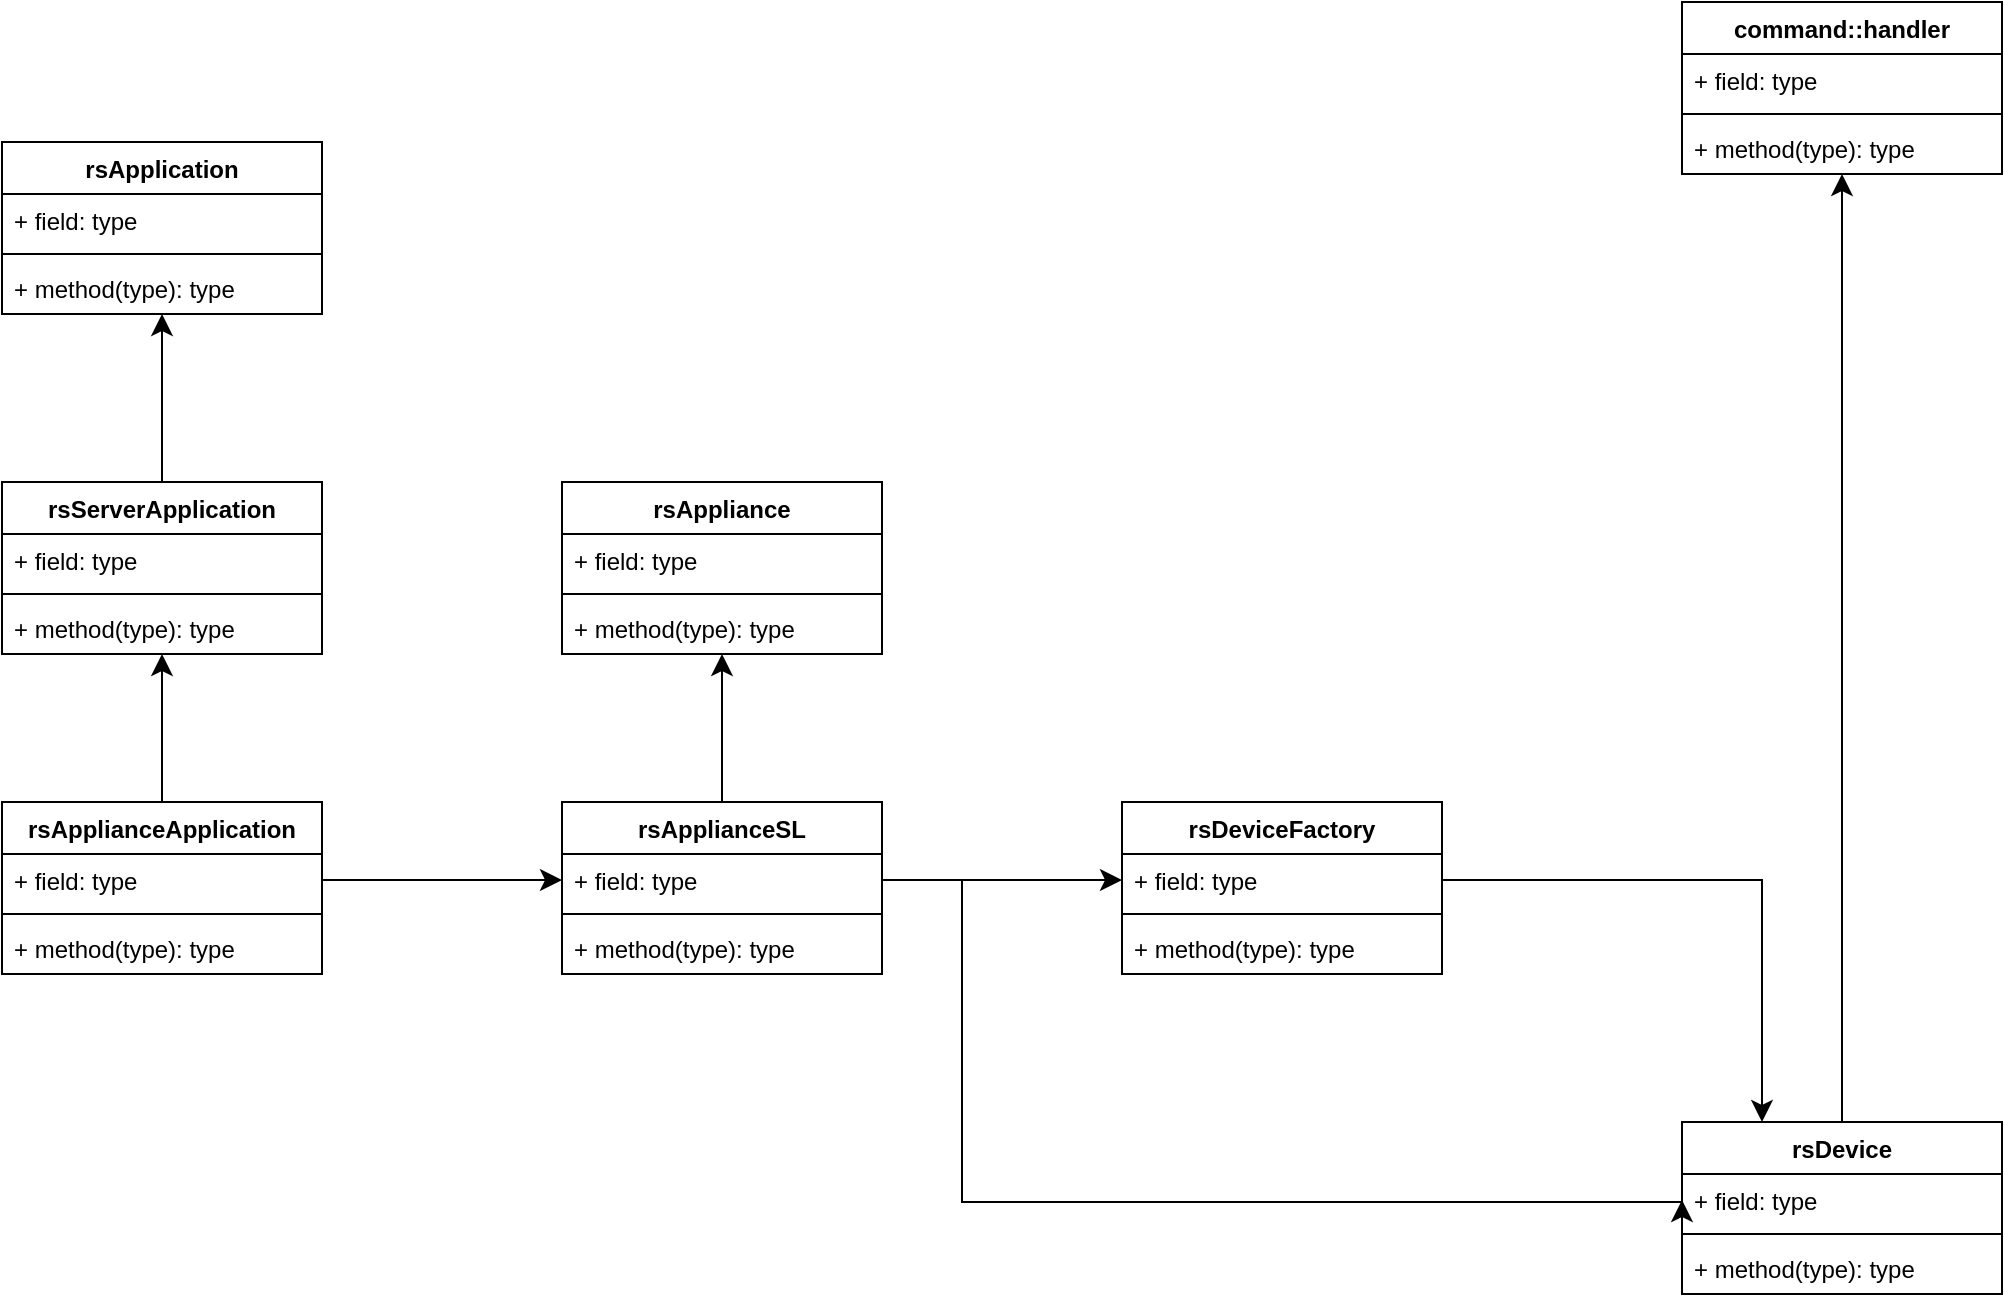 <mxfile version="24.8.6" pages="3">
  <diagram name="Smart数据设计" id="-1efHBeFu1DE2YetIO0x">
    <mxGraphModel dx="3274" dy="2517" grid="1" gridSize="10" guides="1" tooltips="1" connect="1" arrows="1" fold="1" page="0" pageScale="1" pageWidth="827" pageHeight="1169" math="0" shadow="0">
      <root>
        <mxCell id="0" />
        <mxCell id="1" parent="0" />
        <mxCell id="OwWIW-6XnBMz41E_ZM6V-22" value="" style="edgeStyle=none;curved=1;rounded=0;orthogonalLoop=1;jettySize=auto;html=1;fontSize=12;startSize=8;endSize=8;" edge="1" parent="1" source="OwWIW-6XnBMz41E_ZM6V-2" target="OwWIW-6XnBMz41E_ZM6V-9">
          <mxGeometry relative="1" as="geometry" />
        </mxCell>
        <mxCell id="OwWIW-6XnBMz41E_ZM6V-2" value="rsApplianceApplication" style="swimlane;fontStyle=1;align=center;verticalAlign=top;childLayout=stackLayout;horizontal=1;startSize=26;horizontalStack=0;resizeParent=1;resizeParentMax=0;resizeLast=0;collapsible=1;marginBottom=0;whiteSpace=wrap;html=1;" vertex="1" parent="1">
          <mxGeometry x="-920" y="-560" width="160" height="86" as="geometry" />
        </mxCell>
        <mxCell id="OwWIW-6XnBMz41E_ZM6V-3" value="+ field: type" style="text;strokeColor=none;fillColor=none;align=left;verticalAlign=top;spacingLeft=4;spacingRight=4;overflow=hidden;rotatable=0;points=[[0,0.5],[1,0.5]];portConstraint=eastwest;whiteSpace=wrap;html=1;" vertex="1" parent="OwWIW-6XnBMz41E_ZM6V-2">
          <mxGeometry y="26" width="160" height="26" as="geometry" />
        </mxCell>
        <mxCell id="OwWIW-6XnBMz41E_ZM6V-4" value="" style="line;strokeWidth=1;fillColor=none;align=left;verticalAlign=middle;spacingTop=-1;spacingLeft=3;spacingRight=3;rotatable=0;labelPosition=right;points=[];portConstraint=eastwest;strokeColor=inherit;" vertex="1" parent="OwWIW-6XnBMz41E_ZM6V-2">
          <mxGeometry y="52" width="160" height="8" as="geometry" />
        </mxCell>
        <mxCell id="OwWIW-6XnBMz41E_ZM6V-5" value="+ method(type): type" style="text;strokeColor=none;fillColor=none;align=left;verticalAlign=top;spacingLeft=4;spacingRight=4;overflow=hidden;rotatable=0;points=[[0,0.5],[1,0.5]];portConstraint=eastwest;whiteSpace=wrap;html=1;" vertex="1" parent="OwWIW-6XnBMz41E_ZM6V-2">
          <mxGeometry y="60" width="160" height="26" as="geometry" />
        </mxCell>
        <mxCell id="OwWIW-6XnBMz41E_ZM6V-23" value="" style="edgeStyle=none;curved=1;rounded=0;orthogonalLoop=1;jettySize=auto;html=1;fontSize=12;startSize=8;endSize=8;" edge="1" parent="1" source="OwWIW-6XnBMz41E_ZM6V-6" target="OwWIW-6XnBMz41E_ZM6V-13">
          <mxGeometry relative="1" as="geometry" />
        </mxCell>
        <mxCell id="OwWIW-6XnBMz41E_ZM6V-6" value="rsServerApplication" style="swimlane;fontStyle=1;align=center;verticalAlign=top;childLayout=stackLayout;horizontal=1;startSize=26;horizontalStack=0;resizeParent=1;resizeParentMax=0;resizeLast=0;collapsible=1;marginBottom=0;whiteSpace=wrap;html=1;" vertex="1" parent="1">
          <mxGeometry x="-920" y="-720" width="160" height="86" as="geometry" />
        </mxCell>
        <mxCell id="OwWIW-6XnBMz41E_ZM6V-7" value="+ field: type" style="text;strokeColor=none;fillColor=none;align=left;verticalAlign=top;spacingLeft=4;spacingRight=4;overflow=hidden;rotatable=0;points=[[0,0.5],[1,0.5]];portConstraint=eastwest;whiteSpace=wrap;html=1;" vertex="1" parent="OwWIW-6XnBMz41E_ZM6V-6">
          <mxGeometry y="26" width="160" height="26" as="geometry" />
        </mxCell>
        <mxCell id="OwWIW-6XnBMz41E_ZM6V-8" value="" style="line;strokeWidth=1;fillColor=none;align=left;verticalAlign=middle;spacingTop=-1;spacingLeft=3;spacingRight=3;rotatable=0;labelPosition=right;points=[];portConstraint=eastwest;strokeColor=inherit;" vertex="1" parent="OwWIW-6XnBMz41E_ZM6V-6">
          <mxGeometry y="52" width="160" height="8" as="geometry" />
        </mxCell>
        <mxCell id="OwWIW-6XnBMz41E_ZM6V-9" value="+ method(type): type" style="text;strokeColor=none;fillColor=none;align=left;verticalAlign=top;spacingLeft=4;spacingRight=4;overflow=hidden;rotatable=0;points=[[0,0.5],[1,0.5]];portConstraint=eastwest;whiteSpace=wrap;html=1;" vertex="1" parent="OwWIW-6XnBMz41E_ZM6V-6">
          <mxGeometry y="60" width="160" height="26" as="geometry" />
        </mxCell>
        <mxCell id="OwWIW-6XnBMz41E_ZM6V-10" value="rsApplication" style="swimlane;fontStyle=1;align=center;verticalAlign=top;childLayout=stackLayout;horizontal=1;startSize=26;horizontalStack=0;resizeParent=1;resizeParentMax=0;resizeLast=0;collapsible=1;marginBottom=0;whiteSpace=wrap;html=1;" vertex="1" parent="1">
          <mxGeometry x="-920" y="-890" width="160" height="86" as="geometry" />
        </mxCell>
        <mxCell id="OwWIW-6XnBMz41E_ZM6V-11" value="+ field: type" style="text;strokeColor=none;fillColor=none;align=left;verticalAlign=top;spacingLeft=4;spacingRight=4;overflow=hidden;rotatable=0;points=[[0,0.5],[1,0.5]];portConstraint=eastwest;whiteSpace=wrap;html=1;" vertex="1" parent="OwWIW-6XnBMz41E_ZM6V-10">
          <mxGeometry y="26" width="160" height="26" as="geometry" />
        </mxCell>
        <mxCell id="OwWIW-6XnBMz41E_ZM6V-12" value="" style="line;strokeWidth=1;fillColor=none;align=left;verticalAlign=middle;spacingTop=-1;spacingLeft=3;spacingRight=3;rotatable=0;labelPosition=right;points=[];portConstraint=eastwest;strokeColor=inherit;" vertex="1" parent="OwWIW-6XnBMz41E_ZM6V-10">
          <mxGeometry y="52" width="160" height="8" as="geometry" />
        </mxCell>
        <mxCell id="OwWIW-6XnBMz41E_ZM6V-13" value="+ method(type): type" style="text;strokeColor=none;fillColor=none;align=left;verticalAlign=top;spacingLeft=4;spacingRight=4;overflow=hidden;rotatable=0;points=[[0,0.5],[1,0.5]];portConstraint=eastwest;whiteSpace=wrap;html=1;" vertex="1" parent="OwWIW-6XnBMz41E_ZM6V-10">
          <mxGeometry y="60" width="160" height="26" as="geometry" />
        </mxCell>
        <mxCell id="OwWIW-6XnBMz41E_ZM6V-24" value="" style="edgeStyle=none;curved=1;rounded=0;orthogonalLoop=1;jettySize=auto;html=1;fontSize=12;startSize=8;endSize=8;" edge="1" parent="1" source="OwWIW-6XnBMz41E_ZM6V-14" target="OwWIW-6XnBMz41E_ZM6V-21">
          <mxGeometry relative="1" as="geometry" />
        </mxCell>
        <mxCell id="OwWIW-6XnBMz41E_ZM6V-14" value="rsApplianceSL" style="swimlane;fontStyle=1;align=center;verticalAlign=top;childLayout=stackLayout;horizontal=1;startSize=26;horizontalStack=0;resizeParent=1;resizeParentMax=0;resizeLast=0;collapsible=1;marginBottom=0;whiteSpace=wrap;html=1;" vertex="1" parent="1">
          <mxGeometry x="-640" y="-560" width="160" height="86" as="geometry" />
        </mxCell>
        <mxCell id="OwWIW-6XnBMz41E_ZM6V-15" value="+ field: type" style="text;strokeColor=none;fillColor=none;align=left;verticalAlign=top;spacingLeft=4;spacingRight=4;overflow=hidden;rotatable=0;points=[[0,0.5],[1,0.5]];portConstraint=eastwest;whiteSpace=wrap;html=1;" vertex="1" parent="OwWIW-6XnBMz41E_ZM6V-14">
          <mxGeometry y="26" width="160" height="26" as="geometry" />
        </mxCell>
        <mxCell id="OwWIW-6XnBMz41E_ZM6V-16" value="" style="line;strokeWidth=1;fillColor=none;align=left;verticalAlign=middle;spacingTop=-1;spacingLeft=3;spacingRight=3;rotatable=0;labelPosition=right;points=[];portConstraint=eastwest;strokeColor=inherit;" vertex="1" parent="OwWIW-6XnBMz41E_ZM6V-14">
          <mxGeometry y="52" width="160" height="8" as="geometry" />
        </mxCell>
        <mxCell id="OwWIW-6XnBMz41E_ZM6V-17" value="+ method(type): type" style="text;strokeColor=none;fillColor=none;align=left;verticalAlign=top;spacingLeft=4;spacingRight=4;overflow=hidden;rotatable=0;points=[[0,0.5],[1,0.5]];portConstraint=eastwest;whiteSpace=wrap;html=1;" vertex="1" parent="OwWIW-6XnBMz41E_ZM6V-14">
          <mxGeometry y="60" width="160" height="26" as="geometry" />
        </mxCell>
        <mxCell id="OwWIW-6XnBMz41E_ZM6V-18" value="rsAppliance" style="swimlane;fontStyle=1;align=center;verticalAlign=top;childLayout=stackLayout;horizontal=1;startSize=26;horizontalStack=0;resizeParent=1;resizeParentMax=0;resizeLast=0;collapsible=1;marginBottom=0;whiteSpace=wrap;html=1;" vertex="1" parent="1">
          <mxGeometry x="-640" y="-720" width="160" height="86" as="geometry" />
        </mxCell>
        <mxCell id="OwWIW-6XnBMz41E_ZM6V-19" value="+ field: type" style="text;strokeColor=none;fillColor=none;align=left;verticalAlign=top;spacingLeft=4;spacingRight=4;overflow=hidden;rotatable=0;points=[[0,0.5],[1,0.5]];portConstraint=eastwest;whiteSpace=wrap;html=1;" vertex="1" parent="OwWIW-6XnBMz41E_ZM6V-18">
          <mxGeometry y="26" width="160" height="26" as="geometry" />
        </mxCell>
        <mxCell id="OwWIW-6XnBMz41E_ZM6V-20" value="" style="line;strokeWidth=1;fillColor=none;align=left;verticalAlign=middle;spacingTop=-1;spacingLeft=3;spacingRight=3;rotatable=0;labelPosition=right;points=[];portConstraint=eastwest;strokeColor=inherit;" vertex="1" parent="OwWIW-6XnBMz41E_ZM6V-18">
          <mxGeometry y="52" width="160" height="8" as="geometry" />
        </mxCell>
        <mxCell id="OwWIW-6XnBMz41E_ZM6V-21" value="+ method(type): type" style="text;strokeColor=none;fillColor=none;align=left;verticalAlign=top;spacingLeft=4;spacingRight=4;overflow=hidden;rotatable=0;points=[[0,0.5],[1,0.5]];portConstraint=eastwest;whiteSpace=wrap;html=1;" vertex="1" parent="OwWIW-6XnBMz41E_ZM6V-18">
          <mxGeometry y="60" width="160" height="26" as="geometry" />
        </mxCell>
        <mxCell id="OwWIW-6XnBMz41E_ZM6V-26" style="edgeStyle=none;curved=1;rounded=0;orthogonalLoop=1;jettySize=auto;html=1;exitX=1;exitY=0.5;exitDx=0;exitDy=0;fontSize=12;startSize=8;endSize=8;" edge="1" parent="1" source="OwWIW-6XnBMz41E_ZM6V-3" target="OwWIW-6XnBMz41E_ZM6V-15">
          <mxGeometry relative="1" as="geometry" />
        </mxCell>
        <mxCell id="OwWIW-6XnBMz41E_ZM6V-35" value="" style="edgeStyle=none;curved=1;rounded=0;orthogonalLoop=1;jettySize=auto;html=1;fontSize=12;startSize=8;endSize=8;" edge="1" parent="1" source="OwWIW-6XnBMz41E_ZM6V-27" target="OwWIW-6XnBMz41E_ZM6V-34">
          <mxGeometry relative="1" as="geometry" />
        </mxCell>
        <mxCell id="OwWIW-6XnBMz41E_ZM6V-27" value="rsDevice" style="swimlane;fontStyle=1;align=center;verticalAlign=top;childLayout=stackLayout;horizontal=1;startSize=26;horizontalStack=0;resizeParent=1;resizeParentMax=0;resizeLast=0;collapsible=1;marginBottom=0;whiteSpace=wrap;html=1;" vertex="1" parent="1">
          <mxGeometry x="-80" y="-400" width="160" height="86" as="geometry" />
        </mxCell>
        <mxCell id="OwWIW-6XnBMz41E_ZM6V-28" value="+ field: type" style="text;strokeColor=none;fillColor=none;align=left;verticalAlign=top;spacingLeft=4;spacingRight=4;overflow=hidden;rotatable=0;points=[[0,0.5],[1,0.5]];portConstraint=eastwest;whiteSpace=wrap;html=1;" vertex="1" parent="OwWIW-6XnBMz41E_ZM6V-27">
          <mxGeometry y="26" width="160" height="26" as="geometry" />
        </mxCell>
        <mxCell id="OwWIW-6XnBMz41E_ZM6V-29" value="" style="line;strokeWidth=1;fillColor=none;align=left;verticalAlign=middle;spacingTop=-1;spacingLeft=3;spacingRight=3;rotatable=0;labelPosition=right;points=[];portConstraint=eastwest;strokeColor=inherit;" vertex="1" parent="OwWIW-6XnBMz41E_ZM6V-27">
          <mxGeometry y="52" width="160" height="8" as="geometry" />
        </mxCell>
        <mxCell id="OwWIW-6XnBMz41E_ZM6V-30" value="+ method(type): type" style="text;strokeColor=none;fillColor=none;align=left;verticalAlign=top;spacingLeft=4;spacingRight=4;overflow=hidden;rotatable=0;points=[[0,0.5],[1,0.5]];portConstraint=eastwest;whiteSpace=wrap;html=1;" vertex="1" parent="OwWIW-6XnBMz41E_ZM6V-27">
          <mxGeometry y="60" width="160" height="26" as="geometry" />
        </mxCell>
        <mxCell id="OwWIW-6XnBMz41E_ZM6V-31" value="command::handler" style="swimlane;fontStyle=1;align=center;verticalAlign=top;childLayout=stackLayout;horizontal=1;startSize=26;horizontalStack=0;resizeParent=1;resizeParentMax=0;resizeLast=0;collapsible=1;marginBottom=0;whiteSpace=wrap;html=1;" vertex="1" parent="1">
          <mxGeometry x="-80" y="-960" width="160" height="86" as="geometry" />
        </mxCell>
        <mxCell id="OwWIW-6XnBMz41E_ZM6V-32" value="+ field: type" style="text;strokeColor=none;fillColor=none;align=left;verticalAlign=top;spacingLeft=4;spacingRight=4;overflow=hidden;rotatable=0;points=[[0,0.5],[1,0.5]];portConstraint=eastwest;whiteSpace=wrap;html=1;" vertex="1" parent="OwWIW-6XnBMz41E_ZM6V-31">
          <mxGeometry y="26" width="160" height="26" as="geometry" />
        </mxCell>
        <mxCell id="OwWIW-6XnBMz41E_ZM6V-33" value="" style="line;strokeWidth=1;fillColor=none;align=left;verticalAlign=middle;spacingTop=-1;spacingLeft=3;spacingRight=3;rotatable=0;labelPosition=right;points=[];portConstraint=eastwest;strokeColor=inherit;" vertex="1" parent="OwWIW-6XnBMz41E_ZM6V-31">
          <mxGeometry y="52" width="160" height="8" as="geometry" />
        </mxCell>
        <mxCell id="OwWIW-6XnBMz41E_ZM6V-34" value="+ method(type): type" style="text;strokeColor=none;fillColor=none;align=left;verticalAlign=top;spacingLeft=4;spacingRight=4;overflow=hidden;rotatable=0;points=[[0,0.5],[1,0.5]];portConstraint=eastwest;whiteSpace=wrap;html=1;" vertex="1" parent="OwWIW-6XnBMz41E_ZM6V-31">
          <mxGeometry y="60" width="160" height="26" as="geometry" />
        </mxCell>
        <mxCell id="OwWIW-6XnBMz41E_ZM6V-40" value="rsDeviceFactory" style="swimlane;fontStyle=1;align=center;verticalAlign=top;childLayout=stackLayout;horizontal=1;startSize=26;horizontalStack=0;resizeParent=1;resizeParentMax=0;resizeLast=0;collapsible=1;marginBottom=0;whiteSpace=wrap;html=1;" vertex="1" parent="1">
          <mxGeometry x="-360" y="-560" width="160" height="86" as="geometry" />
        </mxCell>
        <mxCell id="OwWIW-6XnBMz41E_ZM6V-41" value="+ field: type" style="text;strokeColor=none;fillColor=none;align=left;verticalAlign=top;spacingLeft=4;spacingRight=4;overflow=hidden;rotatable=0;points=[[0,0.5],[1,0.5]];portConstraint=eastwest;whiteSpace=wrap;html=1;" vertex="1" parent="OwWIW-6XnBMz41E_ZM6V-40">
          <mxGeometry y="26" width="160" height="26" as="geometry" />
        </mxCell>
        <mxCell id="OwWIW-6XnBMz41E_ZM6V-42" value="" style="line;strokeWidth=1;fillColor=none;align=left;verticalAlign=middle;spacingTop=-1;spacingLeft=3;spacingRight=3;rotatable=0;labelPosition=right;points=[];portConstraint=eastwest;strokeColor=inherit;" vertex="1" parent="OwWIW-6XnBMz41E_ZM6V-40">
          <mxGeometry y="52" width="160" height="8" as="geometry" />
        </mxCell>
        <mxCell id="OwWIW-6XnBMz41E_ZM6V-43" value="+ method(type): type" style="text;strokeColor=none;fillColor=none;align=left;verticalAlign=top;spacingLeft=4;spacingRight=4;overflow=hidden;rotatable=0;points=[[0,0.5],[1,0.5]];portConstraint=eastwest;whiteSpace=wrap;html=1;" vertex="1" parent="OwWIW-6XnBMz41E_ZM6V-40">
          <mxGeometry y="60" width="160" height="26" as="geometry" />
        </mxCell>
        <mxCell id="OwWIW-6XnBMz41E_ZM6V-44" style="edgeStyle=none;curved=1;rounded=0;orthogonalLoop=1;jettySize=auto;html=1;exitX=1;exitY=0.5;exitDx=0;exitDy=0;fontSize=12;startSize=8;endSize=8;" edge="1" parent="1" source="OwWIW-6XnBMz41E_ZM6V-15" target="OwWIW-6XnBMz41E_ZM6V-41">
          <mxGeometry relative="1" as="geometry" />
        </mxCell>
        <mxCell id="OwWIW-6XnBMz41E_ZM6V-45" style="edgeStyle=orthogonalEdgeStyle;rounded=0;orthogonalLoop=1;jettySize=auto;html=1;exitX=1;exitY=0.5;exitDx=0;exitDy=0;entryX=0;entryY=0.5;entryDx=0;entryDy=0;fontSize=12;startSize=8;endSize=8;" edge="1" parent="1" source="OwWIW-6XnBMz41E_ZM6V-15" target="OwWIW-6XnBMz41E_ZM6V-28">
          <mxGeometry relative="1" as="geometry">
            <Array as="points">
              <mxPoint x="-440" y="-521" />
              <mxPoint x="-440" y="-360" />
            </Array>
          </mxGeometry>
        </mxCell>
        <mxCell id="OwWIW-6XnBMz41E_ZM6V-47" style="edgeStyle=orthogonalEdgeStyle;rounded=0;orthogonalLoop=1;jettySize=auto;html=1;exitX=1;exitY=0.5;exitDx=0;exitDy=0;entryX=0.25;entryY=0;entryDx=0;entryDy=0;fontSize=12;startSize=8;endSize=8;" edge="1" parent="1" source="OwWIW-6XnBMz41E_ZM6V-41" target="OwWIW-6XnBMz41E_ZM6V-27">
          <mxGeometry relative="1" as="geometry" />
        </mxCell>
      </root>
    </mxGraphModel>
  </diagram>
  <diagram id="zP9MXp8b5DFFTHJrinF6" name="Smart主框架启动流程">
    <mxGraphModel dx="3175" dy="2854" grid="1" gridSize="10" guides="1" tooltips="1" connect="1" arrows="1" fold="1" page="0" pageScale="1" pageWidth="827" pageHeight="1169" math="0" shadow="0">
      <root>
        <mxCell id="0" />
        <mxCell id="1" parent="0" />
        <mxCell id="Ss_OQlWvzU8tKHAKHF96-2" value="rsApplianceApplication" style="shape=umlLifeline;perimeter=lifelinePerimeter;whiteSpace=wrap;html=1;container=1;dropTarget=0;collapsible=0;recursiveResize=0;outlineConnect=0;portConstraint=eastwest;newEdgeStyle={&quot;curved&quot;:0,&quot;rounded&quot;:0};" vertex="1" parent="1">
          <mxGeometry x="-680" y="-1280" width="240" height="2520" as="geometry" />
        </mxCell>
        <mxCell id="Ss_OQlWvzU8tKHAKHF96-3" value="&amp;nbsp;main( )&amp;nbsp;" style="endArrow=block;endSize=16;endFill=0;html=1;rounded=0;fontSize=12;curved=1;" edge="1" parent="1">
          <mxGeometry width="160" relative="1" as="geometry">
            <mxPoint x="-840" y="-1200" as="sourcePoint" />
            <mxPoint x="-560" y="-1200" as="targetPoint" />
          </mxGeometry>
        </mxCell>
        <mxCell id="Ss_OQlWvzU8tKHAKHF96-5" value="&lt;div&gt;&lt;span style=&quot;background-color: initial;&quot;&gt;rsApplication 构造函数:&lt;/span&gt;&lt;/div&gt;&lt;div&gt;1. 初始化当前 hostname&lt;/div&gt;&lt;div&gt;2. 屏蔽 SIGINT/SIGQUIT/SIGTERM 三个信号&lt;br&gt;&lt;div&gt;3. 设置当前状态为 UNINITIALIZED&lt;/div&gt;&lt;/div&gt;" style="rounded=0;whiteSpace=wrap;html=1;align=left;verticalAlign=middle;" vertex="1" parent="1">
          <mxGeometry x="-720" y="-1160" width="320" height="80" as="geometry" />
        </mxCell>
        <mxCell id="Ss_OQlWvzU8tKHAKHF96-7" value="&lt;div style=&quot;&quot;&gt;rsServerApplication 构造函数:&lt;/div&gt;&lt;div style=&quot;&quot;&gt;1. 捕获 SIGINT/ SIGTERM，无视系统默认处理&lt;/div&gt;&lt;div style=&quot;&quot;&gt;2. 将程序状态设置为 STOPPING&lt;/div&gt;" style="rounded=0;whiteSpace=wrap;html=1;verticalAlign=middle;align=left;" vertex="1" parent="1">
          <mxGeometry x="-720" y="-1040" width="320" height="80" as="geometry" />
        </mxCell>
        <mxCell id="Ss_OQlWvzU8tKHAKHF96-13" style="edgeStyle=none;curved=1;rounded=0;orthogonalLoop=1;jettySize=auto;html=1;exitX=1;exitY=0.5;exitDx=0;exitDy=0;fontSize=12;startSize=8;endSize=8;" edge="1" parent="1" source="Ss_OQlWvzU8tKHAKHF96-8" target="Ss_OQlWvzU8tKHAKHF96-10">
          <mxGeometry relative="1" as="geometry" />
        </mxCell>
        <mxCell id="Ss_OQlWvzU8tKHAKHF96-8" value="&lt;span style=&quot;&quot;&gt;rsApplianceApplication 构造函数：&lt;/span&gt;&lt;div&gt;&lt;span style=&quot;&quot;&gt;1. 初始化 rsCoreManager&lt;/span&gt;&lt;/div&gt;&lt;div&gt;&lt;span style=&quot;&quot;&gt;2. 输出二进制文件报告（GXX ABI 属性）&lt;/span&gt;&lt;/div&gt;" style="rounded=0;whiteSpace=wrap;html=1;verticalAlign=middle;align=left;" vertex="1" parent="1">
          <mxGeometry x="-720" y="-920" width="320" height="80" as="geometry" />
        </mxCell>
        <mxCell id="Ss_OQlWvzU8tKHAKHF96-9" value="&lt;span style=&quot;text-align: left;&quot;&gt;rsCoreManager&lt;/span&gt;" style="shape=umlLifeline;perimeter=lifelinePerimeter;whiteSpace=wrap;html=1;container=1;dropTarget=0;collapsible=0;recursiveResize=0;outlineConnect=0;portConstraint=eastwest;newEdgeStyle={&quot;curved&quot;:0,&quot;rounded&quot;:0};" vertex="1" parent="1">
          <mxGeometry x="-240" y="-1280" width="240" height="2520" as="geometry" />
        </mxCell>
        <mxCell id="Ss_OQlWvzU8tKHAKHF96-10" value="Init( )" style="rounded=0;whiteSpace=wrap;html=1;" vertex="1" parent="1">
          <mxGeometry x="-280" y="-920" width="320" height="80" as="geometry" />
        </mxCell>
        <mxCell id="Ss_OQlWvzU8tKHAKHF96-17" style="edgeStyle=orthogonalEdgeStyle;rounded=0;orthogonalLoop=1;jettySize=auto;html=1;exitX=1;exitY=0.25;exitDx=0;exitDy=0;entryX=1;entryY=0.5;entryDx=0;entryDy=0;fontSize=12;startSize=8;endSize=8;" edge="1" parent="1" source="Ss_OQlWvzU8tKHAKHF96-14" target="Ss_OQlWvzU8tKHAKHF96-15">
          <mxGeometry relative="1" as="geometry" />
        </mxCell>
        <mxCell id="Ss_OQlWvzU8tKHAKHF96-18" style="edgeStyle=orthogonalEdgeStyle;rounded=0;orthogonalLoop=1;jettySize=auto;html=1;exitX=1;exitY=0.25;exitDx=0;exitDy=0;entryX=1;entryY=0.25;entryDx=0;entryDy=0;fontSize=12;startSize=8;endSize=8;" edge="1" parent="1" source="Ss_OQlWvzU8tKHAKHF96-14" target="Ss_OQlWvzU8tKHAKHF96-16">
          <mxGeometry relative="1" as="geometry" />
        </mxCell>
        <mxCell id="Ss_OQlWvzU8tKHAKHF96-14" value="rsServerApplication::Go( )&lt;br&gt;&lt;div&gt;&lt;span style=&quot;&quot;&gt;1. 打印当前的环境信息&lt;br&gt;&lt;/span&gt;&lt;/div&gt;&lt;div&gt;&lt;span style=&quot;&quot;&gt;2. 初始化&lt;/span&gt;&lt;/div&gt;" style="rounded=0;whiteSpace=wrap;html=1;verticalAlign=middle;align=left;" vertex="1" parent="1">
          <mxGeometry x="-720" y="-800" width="320" height="80" as="geometry" />
        </mxCell>
        <mxCell id="Ss_OQlWvzU8tKHAKHF96-15" value="&lt;div&gt;&lt;span style=&quot;&quot;&gt;DumpEnvironment( )&lt;/span&gt;&lt;/div&gt;" style="rounded=0;whiteSpace=wrap;html=1;verticalAlign=middle;align=center;" vertex="1" parent="1">
          <mxGeometry x="-720" y="-680" width="320" height="80" as="geometry" />
        </mxCell>
        <mxCell id="Ss_OQlWvzU8tKHAKHF96-21" style="edgeStyle=orthogonalEdgeStyle;rounded=0;orthogonalLoop=1;jettySize=auto;html=1;exitX=1;exitY=0.5;exitDx=0;exitDy=0;entryX=1;entryY=0.25;entryDx=0;entryDy=0;fontSize=12;startSize=8;endSize=8;" edge="1" parent="1" source="Ss_OQlWvzU8tKHAKHF96-16" target="Ss_OQlWvzU8tKHAKHF96-19">
          <mxGeometry relative="1" as="geometry" />
        </mxCell>
        <mxCell id="Ss_OQlWvzU8tKHAKHF96-16" value="&lt;div&gt;&lt;span style=&quot;background-color: initial;&quot;&gt;rsServerApplication::&lt;/span&gt;&lt;span style=&quot;&quot;&gt;Initialize( )：&lt;/span&gt;&lt;/div&gt;&lt;div&gt;&lt;span style=&quot;&quot;&gt;1. 调用基类&amp;nbsp;&lt;/span&gt;&lt;span style=&quot;background-color: initial;&quot;&gt;rsApplication&lt;/span&gt;&lt;span style=&quot;background-color: initial;&quot;&gt;&amp;nbsp;&lt;/span&gt;&lt;span style=&quot;background-color: initial;&quot;&gt;的&amp;nbsp;&lt;/span&gt;&lt;span style=&quot;background-color: initial;&quot;&gt;Initialize( )&lt;/span&gt;&lt;/div&gt;&lt;div&gt;&lt;span style=&quot;background-color: initial;&quot;&gt;2. 将程序状态设置为 INITIALIZED&lt;/span&gt;&lt;/div&gt;" style="rounded=0;whiteSpace=wrap;html=1;verticalAlign=middle;align=left;" vertex="1" parent="1">
          <mxGeometry x="-720" y="-560" width="320" height="80" as="geometry" />
        </mxCell>
        <mxCell id="Ss_OQlWvzU8tKHAKHF96-22" style="edgeStyle=orthogonalEdgeStyle;rounded=0;orthogonalLoop=1;jettySize=auto;html=1;exitX=1;exitY=0.75;exitDx=0;exitDy=0;entryX=0.997;entryY=0.15;entryDx=0;entryDy=0;fontSize=12;startSize=8;endSize=8;entryPerimeter=0;" edge="1" parent="1" source="Ss_OQlWvzU8tKHAKHF96-19" target="Ss_OQlWvzU8tKHAKHF96-20">
          <mxGeometry relative="1" as="geometry" />
        </mxCell>
        <mxCell id="Ss_OQlWvzU8tKHAKHF96-19" value="&lt;div&gt;&lt;span style=&quot;background-color: initial;&quot;&gt;rsApplication&lt;/span&gt;&lt;span style=&quot;background-color: initial;&quot;&gt;&amp;nbsp;&lt;/span&gt;&lt;span style=&quot;background-color: initial;&quot;&gt;::&lt;/span&gt;&lt;span style=&quot;&quot;&gt;Initialize( )：&lt;/span&gt;&lt;/div&gt;&lt;div&gt;&lt;span style=&quot;&quot;&gt;1. 将程序状态设置为 INITIALIZING&lt;/span&gt;&lt;/div&gt;&lt;div&gt;&lt;span style=&quot;&quot;&gt;2.&amp;nbsp;&lt;/span&gt;&lt;span style=&quot;background-color: initial;&quot;&gt;调用 _&lt;/span&gt;&lt;span style=&quot;background-color: initial;&quot;&gt;Initialize( ) 虚函数执行具体的初始化操作&lt;/span&gt;&lt;/div&gt;" style="rounded=0;whiteSpace=wrap;html=1;verticalAlign=middle;align=left;" vertex="1" parent="1">
          <mxGeometry x="-720" y="-440" width="320" height="80" as="geometry" />
        </mxCell>
        <mxCell id="Ss_OQlWvzU8tKHAKHF96-27" style="edgeStyle=orthogonalEdgeStyle;rounded=0;orthogonalLoop=1;jettySize=auto;html=1;exitX=1;exitY=0.5;exitDx=0;exitDy=0;entryX=0;entryY=0.75;entryDx=0;entryDy=0;fontSize=12;startSize=8;endSize=8;" edge="1" parent="1" source="Ss_OQlWvzU8tKHAKHF96-20">
          <mxGeometry relative="1" as="geometry">
            <mxPoint x="-400" y="-280.5" as="sourcePoint" />
            <mxPoint x="160" y="-280.5" as="targetPoint" />
            <Array as="points">
              <mxPoint x="-380" y="-260" />
              <mxPoint x="-380" y="-280" />
            </Array>
          </mxGeometry>
        </mxCell>
        <mxCell id="Ss_OQlWvzU8tKHAKHF96-29" style="edgeStyle=orthogonalEdgeStyle;rounded=0;orthogonalLoop=1;jettySize=auto;html=1;exitX=1;exitY=0.75;exitDx=0;exitDy=0;entryX=0;entryY=0.5;entryDx=0;entryDy=0;fontSize=12;startSize=8;endSize=8;" edge="1" parent="1" source="Ss_OQlWvzU8tKHAKHF96-20" target="Ss_OQlWvzU8tKHAKHF96-28">
          <mxGeometry relative="1" as="geometry">
            <Array as="points">
              <mxPoint x="-380" y="-260" />
              <mxPoint x="-380" y="-160" />
            </Array>
          </mxGeometry>
        </mxCell>
        <mxCell id="Ss_OQlWvzU8tKHAKHF96-45" style="edgeStyle=orthogonalEdgeStyle;rounded=0;orthogonalLoop=1;jettySize=auto;html=1;exitX=1;exitY=0.5;exitDx=0;exitDy=0;entryX=0;entryY=0.25;entryDx=0;entryDy=0;fontSize=12;startSize=8;endSize=8;" edge="1" parent="1" source="Ss_OQlWvzU8tKHAKHF96-20" target="Ss_OQlWvzU8tKHAKHF96-30">
          <mxGeometry relative="1" as="geometry">
            <Array as="points">
              <mxPoint x="-380" y="-260" />
              <mxPoint x="-380" y="-30" />
            </Array>
          </mxGeometry>
        </mxCell>
        <mxCell id="Ss_OQlWvzU8tKHAKHF96-46" style="edgeStyle=orthogonalEdgeStyle;rounded=0;orthogonalLoop=1;jettySize=auto;html=1;exitX=1;exitY=0.5;exitDx=0;exitDy=0;entryX=0;entryY=0.5;entryDx=0;entryDy=0;fontSize=12;startSize=8;endSize=8;" edge="1" parent="1" source="Ss_OQlWvzU8tKHAKHF96-20" target="Ss_OQlWvzU8tKHAKHF96-31">
          <mxGeometry relative="1" as="geometry">
            <Array as="points">
              <mxPoint x="-380" y="-260" />
              <mxPoint x="-380" y="240" />
            </Array>
          </mxGeometry>
        </mxCell>
        <mxCell id="Ss_OQlWvzU8tKHAKHF96-20" value="&lt;div&gt;&lt;span style=&quot;background-color: initial;&quot;&gt;_&lt;/span&gt;&lt;span style=&quot;background-color: initial;&quot;&gt;Initialize&lt;/span&gt;&lt;span style=&quot;&quot;&gt;( )：&lt;/span&gt;&lt;/div&gt;&lt;div&gt;&lt;span style=&quot;&quot;&gt;1. 解析 xml 配置文件&lt;br&gt;&lt;/span&gt;&lt;/div&gt;&lt;div&gt;&lt;span style=&quot;&quot;&gt;2. 将自身，xml对象和xml路径设置到内持的 rsApplicance 对象 _applicance 中。&lt;/span&gt;&lt;/div&gt;&lt;div&gt;&lt;span style=&quot;&quot;&gt;3. 初始化&amp;nbsp;&lt;/span&gt;&lt;span style=&quot;background-color: initial;&quot;&gt;_applicance&lt;/span&gt;&lt;span style=&quot;background-color: initial;&quot;&gt;&amp;nbsp;&lt;/span&gt;&lt;/div&gt;&lt;div&gt;&lt;span style=&quot;background-color: initial;&quot;&gt;4. 启动&amp;nbsp;&lt;/span&gt;&lt;span style=&quot;background-color: initial;&quot;&gt;_applicance&lt;/span&gt;&lt;/div&gt;" style="rounded=0;whiteSpace=wrap;html=1;verticalAlign=middle;align=left;" vertex="1" parent="1">
          <mxGeometry x="-720" y="-320" width="320" height="120" as="geometry" />
        </mxCell>
        <mxCell id="Ss_OQlWvzU8tKHAKHF96-23" value="XmlElement" style="whiteSpace=wrap;html=1;" vertex="1" parent="1">
          <mxGeometry x="-1040" y="-320" width="120" height="60" as="geometry" />
        </mxCell>
        <mxCell id="Ss_OQlWvzU8tKHAKHF96-24" value="&lt;span style=&quot;text-align: left;&quot;&gt;rsAppliance&lt;/span&gt;" style="shape=umlLifeline;perimeter=lifelinePerimeter;whiteSpace=wrap;html=1;container=1;dropTarget=0;collapsible=0;recursiveResize=0;outlineConnect=0;portConstraint=eastwest;newEdgeStyle={&quot;curved&quot;:0,&quot;rounded&quot;:0};" vertex="1" parent="1">
          <mxGeometry x="200" y="-1280" width="240" height="2520" as="geometry" />
        </mxCell>
        <mxCell id="Ss_OQlWvzU8tKHAKHF96-26" value="set_application( )" style="rounded=0;whiteSpace=wrap;html=1;" vertex="1" parent="1">
          <mxGeometry x="160" y="-320" width="320" height="80" as="geometry" />
        </mxCell>
        <mxCell id="Ss_OQlWvzU8tKHAKHF96-28" value="set_config&lt;span style=&quot;background-color: initial;&quot;&gt;( )&lt;/span&gt;" style="rounded=0;whiteSpace=wrap;html=1;" vertex="1" parent="1">
          <mxGeometry x="160" y="-200" width="320" height="80" as="geometry" />
        </mxCell>
        <mxCell id="Ss_OQlWvzU8tKHAKHF96-36" style="edgeStyle=orthogonalEdgeStyle;rounded=0;orthogonalLoop=1;jettySize=auto;html=1;exitX=1;exitY=0.5;exitDx=0;exitDy=0;entryX=0;entryY=0.5;entryDx=0;entryDy=0;fontSize=12;startSize=8;endSize=8;" edge="1" parent="1" source="Ss_OQlWvzU8tKHAKHF96-30" target="Ss_OQlWvzU8tKHAKHF96-34">
          <mxGeometry relative="1" as="geometry">
            <Array as="points">
              <mxPoint x="520" y="60" />
              <mxPoint x="520" y="-40" />
            </Array>
          </mxGeometry>
        </mxCell>
        <mxCell id="Ss_OQlWvzU8tKHAKHF96-37" style="edgeStyle=orthogonalEdgeStyle;rounded=0;orthogonalLoop=1;jettySize=auto;html=1;exitX=1;exitY=0.5;exitDx=0;exitDy=0;entryX=0;entryY=0.5;entryDx=0;entryDy=0;fontSize=12;startSize=8;endSize=8;" edge="1" parent="1" source="Ss_OQlWvzU8tKHAKHF96-30" target="Ss_OQlWvzU8tKHAKHF96-35">
          <mxGeometry relative="1" as="geometry">
            <Array as="points">
              <mxPoint x="520" y="60" />
              <mxPoint x="520" y="80" />
            </Array>
          </mxGeometry>
        </mxCell>
        <mxCell id="Ss_OQlWvzU8tKHAKHF96-30" value="init&lt;span style=&quot;background-color: initial;&quot;&gt;( ):&lt;/span&gt;&lt;div&gt;&lt;span style=&quot;background-color: initial;&quot;&gt;1. dump xml 内容&lt;/span&gt;&lt;/div&gt;&lt;div&gt;&lt;span style=&quot;background-color: initial;&quot;&gt;2. dump xml DOM 的对象内容&lt;/span&gt;&lt;/div&gt;&lt;div&gt;&lt;span style=&quot;background-color: initial;&quot;&gt;3. 设置 device lib 目录到 _device_directory&lt;/span&gt;&lt;/div&gt;&lt;div&gt;&lt;span style=&quot;background-color: initial;&quot;&gt;4. 解析 xml 设置内持 rsScheduler 对象 _scheduler 参数&lt;/span&gt;&lt;/div&gt;&lt;div&gt;&lt;span style=&quot;background-color: initial;&quot;&gt;5. 启动 _scheduler&lt;/span&gt;&lt;/div&gt;&lt;div&gt;&lt;span style=&quot;background-color: initial;&quot;&gt;6. 解析 xml 的 device 部分，生成 rsDevice 对象，并保存到内持列表&amp;nbsp;_devices 中&lt;/span&gt;&lt;/div&gt;&lt;div&gt;&lt;span style=&quot;background-color: initial;&quot;&gt;7.&amp;nbsp; 遍历&amp;nbsp;&lt;/span&gt;&lt;span style=&quot;background-color: initial;&quot;&gt;_devices&lt;/span&gt;&lt;span style=&quot;background-color: initial;&quot;&gt;&amp;nbsp;列表，对 device 进行逐一初始化&lt;/span&gt;&lt;/div&gt;" style="rounded=0;whiteSpace=wrap;html=1;verticalAlign=middle;align=left;" vertex="1" parent="1">
          <mxGeometry x="160" y="-80" width="320" height="200" as="geometry" />
        </mxCell>
        <mxCell id="Ss_OQlWvzU8tKHAKHF96-50" style="edgeStyle=orthogonalEdgeStyle;rounded=0;orthogonalLoop=1;jettySize=auto;html=1;exitX=1;exitY=0.5;exitDx=0;exitDy=0;entryX=0.009;entryY=0.333;entryDx=0;entryDy=0;fontSize=12;startSize=8;endSize=8;entryPerimeter=0;" edge="1" parent="1" source="Ss_OQlWvzU8tKHAKHF96-31" target="Ss_OQlWvzU8tKHAKHF96-47">
          <mxGeometry relative="1" as="geometry">
            <Array as="points">
              <mxPoint x="520" y="240" />
              <mxPoint x="520" y="680" />
            </Array>
          </mxGeometry>
        </mxCell>
        <mxCell id="Ss_OQlWvzU8tKHAKHF96-54" style="edgeStyle=orthogonalEdgeStyle;rounded=0;orthogonalLoop=1;jettySize=auto;html=1;exitX=1;exitY=0.5;exitDx=0;exitDy=0;entryX=0;entryY=0.5;entryDx=0;entryDy=0;fontSize=12;startSize=8;endSize=8;" edge="1" parent="1" source="Ss_OQlWvzU8tKHAKHF96-31" target="Ss_OQlWvzU8tKHAKHF96-51">
          <mxGeometry relative="1" as="geometry">
            <Array as="points">
              <mxPoint x="520" y="240" />
              <mxPoint x="520" y="1060" />
            </Array>
          </mxGeometry>
        </mxCell>
        <mxCell id="Ss_OQlWvzU8tKHAKHF96-31" value="start( )：&lt;div&gt;1. 遍历 _devices 中的 device，执行 _mainloop( )&lt;/div&gt;&lt;div&gt;2.&amp;nbsp;&lt;span style=&quot;background-color: initial;&quot;&gt;遍历 _devices 中的 device，执行 _start( )&lt;/span&gt;&lt;/div&gt;" style="rounded=0;whiteSpace=wrap;html=1;verticalAlign=middle;align=left;" vertex="1" parent="1">
          <mxGeometry x="160" y="160" width="320" height="160" as="geometry" />
        </mxCell>
        <mxCell id="Ss_OQlWvzU8tKHAKHF96-32" value="&lt;span style=&quot;text-align: left;&quot;&gt;rsScheduler&lt;/span&gt;" style="shape=umlLifeline;perimeter=lifelinePerimeter;whiteSpace=wrap;html=1;container=1;dropTarget=0;collapsible=0;recursiveResize=0;outlineConnect=0;portConstraint=eastwest;newEdgeStyle={&quot;curved&quot;:0,&quot;rounded&quot;:0};" vertex="1" parent="1">
          <mxGeometry x="640" y="-1280" width="240" height="2520" as="geometry" />
        </mxCell>
        <mxCell id="Ss_OQlWvzU8tKHAKHF96-33" value="&lt;div style=&quot;text-align: left;&quot;&gt;&lt;span style=&quot;background-color: initial;&quot;&gt;rsDevice&lt;/span&gt;&lt;/div&gt;" style="shape=umlLifeline;perimeter=lifelinePerimeter;whiteSpace=wrap;html=1;container=1;dropTarget=0;collapsible=0;recursiveResize=0;outlineConnect=0;portConstraint=eastwest;newEdgeStyle={&quot;curved&quot;:0,&quot;rounded&quot;:0};" vertex="1" parent="1">
          <mxGeometry x="1080" y="-1280" width="240" height="2520" as="geometry" />
        </mxCell>
        <mxCell id="Ss_OQlWvzU8tKHAKHF96-34" value="start( )" style="rounded=0;whiteSpace=wrap;html=1;" vertex="1" parent="1">
          <mxGeometry x="600" y="-80" width="320" height="80" as="geometry" />
        </mxCell>
        <mxCell id="Ss_OQlWvzU8tKHAKHF96-41" style="edgeStyle=orthogonalEdgeStyle;rounded=0;orthogonalLoop=1;jettySize=auto;html=1;exitX=1;exitY=0.75;exitDx=0;exitDy=0;entryX=1;entryY=0.25;entryDx=0;entryDy=0;fontSize=12;startSize=8;endSize=8;verticalAlign=middle;" edge="1" parent="1" source="Ss_OQlWvzU8tKHAKHF96-35" target="Ss_OQlWvzU8tKHAKHF96-38">
          <mxGeometry relative="1" as="geometry" />
        </mxCell>
        <mxCell id="Ss_OQlWvzU8tKHAKHF96-44" style="edgeStyle=orthogonalEdgeStyle;rounded=0;orthogonalLoop=1;jettySize=auto;html=1;exitX=1;exitY=0.75;exitDx=0;exitDy=0;entryX=1;entryY=0.25;entryDx=0;entryDy=0;fontSize=12;startSize=8;endSize=8;verticalAlign=middle;" edge="1" parent="1" source="Ss_OQlWvzU8tKHAKHF96-35" target="Ss_OQlWvzU8tKHAKHF96-39">
          <mxGeometry relative="1" as="geometry" />
        </mxCell>
        <mxCell id="Ss_OQlWvzU8tKHAKHF96-35" value="_init( ):&lt;div&gt;1. 初始化当前 device&lt;/div&gt;&lt;div&gt;2. 初始化当前 device对象的内持 command_server 对象&lt;/div&gt;&lt;div&gt;3. 初始化当前 device对象的 command 集合&lt;/div&gt;" style="rounded=0;whiteSpace=wrap;html=1;verticalAlign=middle;align=left;" vertex="1" parent="1">
          <mxGeometry x="1040" y="40" width="320" height="80" as="geometry" />
        </mxCell>
        <mxCell id="Ss_OQlWvzU8tKHAKHF96-38" value="virtual init( )&amp;nbsp;" style="rounded=0;whiteSpace=wrap;html=1;fillColor=#f5f5f5;fontColor=#333333;strokeColor=#666666;verticalAlign=middle;" vertex="1" parent="1">
          <mxGeometry x="1040" y="200" width="320" height="80" as="geometry" />
        </mxCell>
        <mxCell id="Ss_OQlWvzU8tKHAKHF96-43" style="edgeStyle=orthogonalEdgeStyle;rounded=0;orthogonalLoop=1;jettySize=auto;html=1;exitX=1;exitY=0.75;exitDx=0;exitDy=0;entryX=1;entryY=0.25;entryDx=0;entryDy=0;fontSize=12;startSize=8;endSize=8;verticalAlign=middle;" edge="1" parent="1" source="Ss_OQlWvzU8tKHAKHF96-39" target="Ss_OQlWvzU8tKHAKHF96-42">
          <mxGeometry relative="1" as="geometry" />
        </mxCell>
        <mxCell id="Ss_OQlWvzU8tKHAKHF96-39" value="_register_commands( )&amp;nbsp;&lt;div&gt;1. 创建根命令树下的 commands&lt;br&gt;&lt;/div&gt;&lt;div&gt;2. 创建 /schedule 下的命令&lt;/div&gt;&lt;div&gt;3. 调用 register_command 创建当前 rsDevice 的具体命令&lt;/div&gt;&lt;div&gt;&lt;br&gt;&lt;/div&gt;" style="rounded=0;whiteSpace=wrap;html=1;verticalAlign=middle;align=left;" vertex="1" parent="1">
          <mxGeometry x="1040" y="360" width="320" height="80" as="geometry" />
        </mxCell>
        <mxCell id="Ss_OQlWvzU8tKHAKHF96-40" value="&lt;div style=&quot;text-align: left;&quot;&gt;&lt;span style=&quot;background-color: initial;&quot;&gt;command_server&lt;/span&gt;&lt;/div&gt;" style="shape=umlLifeline;perimeter=lifelinePerimeter;whiteSpace=wrap;html=1;container=1;dropTarget=0;collapsible=0;recursiveResize=0;outlineConnect=0;portConstraint=eastwest;newEdgeStyle={&quot;curved&quot;:0,&quot;rounded&quot;:0};" vertex="1" parent="1">
          <mxGeometry x="1520" y="-1280" width="240" height="2520" as="geometry" />
        </mxCell>
        <mxCell id="Ss_OQlWvzU8tKHAKHF96-42" value="&lt;span style=&quot;text-align: left;&quot;&gt;virtual register_command&lt;/span&gt;( )&amp;nbsp;" style="rounded=0;whiteSpace=wrap;html=1;fillColor=#f5f5f5;fontColor=#333333;strokeColor=#666666;verticalAlign=middle;" vertex="1" parent="1">
          <mxGeometry x="1040" y="520" width="320" height="80" as="geometry" />
        </mxCell>
        <mxCell id="Ss_OQlWvzU8tKHAKHF96-49" style="edgeStyle=orthogonalEdgeStyle;rounded=0;orthogonalLoop=1;jettySize=auto;html=1;exitX=1;exitY=0.75;exitDx=0;exitDy=0;entryX=1;entryY=0.25;entryDx=0;entryDy=0;fontSize=12;startSize=8;endSize=8;" edge="1" parent="1" source="Ss_OQlWvzU8tKHAKHF96-47" target="Ss_OQlWvzU8tKHAKHF96-48">
          <mxGeometry relative="1" as="geometry" />
        </mxCell>
        <mxCell id="Ss_OQlWvzU8tKHAKHF96-47" value="_mainloop( ):&lt;div&gt;1. 设置 device 的状态为 dev_starting&lt;/div&gt;&lt;div&gt;2. 为当前 rsDevice 创建 mainloop 线程, 设置线程名&lt;/div&gt;&lt;div&gt;3. 为主线程设置优先级和CPU绑定（pin_and_pri）&lt;/div&gt;&lt;div&gt;4. 启动 mainloop&lt;/div&gt;" style="rounded=0;whiteSpace=wrap;html=1;align=left;" vertex="1" parent="1">
          <mxGeometry x="1040" y="640" width="320" height="120" as="geometry" />
        </mxCell>
        <mxCell id="Ss_OQlWvzU8tKHAKHF96-48" value="mainloop( ):&lt;div&gt;1. 只要当前 device 不处于 dev_stopping 以上的状态，就持续的从高优先级任务队列（_priority_invoke_task）/普通任务（&lt;span style=&quot;background-color: initial;&quot;&gt;_invoke_task&lt;/span&gt;&lt;span style=&quot;background-color: initial;&quot;&gt;）队列中取出任务并执行&lt;/span&gt;&lt;/div&gt;" style="rounded=0;whiteSpace=wrap;html=1;align=left;" vertex="1" parent="1">
          <mxGeometry x="1040" y="800" width="320" height="120" as="geometry" />
        </mxCell>
        <mxCell id="Ss_OQlWvzU8tKHAKHF96-53" style="edgeStyle=orthogonalEdgeStyle;rounded=0;orthogonalLoop=1;jettySize=auto;html=1;exitX=1;exitY=0.75;exitDx=0;exitDy=0;entryX=1;entryY=0.25;entryDx=0;entryDy=0;fontSize=12;startSize=8;endSize=8;" edge="1" parent="1" source="Ss_OQlWvzU8tKHAKHF96-51" target="Ss_OQlWvzU8tKHAKHF96-52">
          <mxGeometry relative="1" as="geometry" />
        </mxCell>
        <mxCell id="Ss_OQlWvzU8tKHAKHF96-51" value="_start( ):&lt;div&gt;1. 设置 device 的状态为 dev_starting&lt;/div&gt;&lt;div&gt;2. 为当前 rsDevice 创建 _start_thread 线程，设置线程名：&lt;/div&gt;&lt;div&gt;&amp;nbsp; &amp;nbsp; 2.1 调用具体 rsDevice 的 start 虚函数&lt;/div&gt;&lt;div&gt;&amp;nbsp; &amp;nbsp; 2.2 载入 schedule 文件&lt;/div&gt;&lt;div&gt;3. 启动 command_server&lt;/div&gt;" style="rounded=0;whiteSpace=wrap;html=1;align=left;" vertex="1" parent="1">
          <mxGeometry x="1040" y="1000" width="320" height="120" as="geometry" />
        </mxCell>
        <mxCell id="Ss_OQlWvzU8tKHAKHF96-52" value="&lt;span style=&quot;text-align: left;&quot;&gt;virtual start&lt;/span&gt;( )&amp;nbsp;" style="rounded=0;whiteSpace=wrap;html=1;fillColor=#f5f5f5;fontColor=#333333;strokeColor=#666666;verticalAlign=middle;" vertex="1" parent="1">
          <mxGeometry x="1040" y="1160" width="320" height="80" as="geometry" />
        </mxCell>
      </root>
    </mxGraphModel>
  </diagram>
  <diagram id="Y5-wwpEodinnaDFfVwoV" name="Smart Device 启动流程">
    <mxGraphModel dx="2874" dy="2790" grid="1" gridSize="10" guides="1" tooltips="1" connect="1" arrows="1" fold="1" page="0" pageScale="1" pageWidth="827" pageHeight="1169" math="0" shadow="0">
      <root>
        <mxCell id="0" />
        <mxCell id="1" parent="0" />
        <mxCell id="Da6eGNEnSEJFMa9VPZvC-1" value="&lt;div style=&quot;text-align: left;&quot;&gt;&lt;span style=&quot;background-color: initial;&quot;&gt;rsDevice&lt;/span&gt;&lt;/div&gt;" style="shape=umlLifeline;perimeter=lifelinePerimeter;whiteSpace=wrap;html=1;container=1;dropTarget=0;collapsible=0;recursiveResize=0;outlineConnect=0;portConstraint=eastwest;newEdgeStyle={&quot;curved&quot;:0,&quot;rounded&quot;:0};" parent="1" vertex="1">
          <mxGeometry x="-720" y="-1560" width="240" height="2520" as="geometry" />
        </mxCell>
        <mxCell id="Da6eGNEnSEJFMa9VPZvC-5" value="virtual init( )&amp;nbsp;" style="rounded=0;whiteSpace=wrap;html=1;fillColor=#f5f5f5;fontColor=#333333;strokeColor=#666666;verticalAlign=middle;" parent="1" vertex="1">
          <mxGeometry x="-760" y="-1400" width="320" height="80" as="geometry" />
        </mxCell>
        <mxCell id="Da6eGNEnSEJFMa9VPZvC-8" value="&lt;span style=&quot;text-align: left;&quot;&gt;virtual register_command&lt;/span&gt;( )&amp;nbsp;" style="rounded=0;whiteSpace=wrap;html=1;fillColor=#f5f5f5;fontColor=#333333;strokeColor=#666666;verticalAlign=middle;" parent="1" vertex="1">
          <mxGeometry x="-760" y="-720" width="320" height="80" as="geometry" />
        </mxCell>
        <mxCell id="Da6eGNEnSEJFMa9VPZvC-14" value="&lt;span style=&quot;text-align: left;&quot;&gt;virtual start&lt;/span&gt;( )&amp;nbsp;" style="rounded=0;whiteSpace=wrap;html=1;fillColor=#f5f5f5;fontColor=#333333;strokeColor=#666666;verticalAlign=middle;" parent="1" vertex="1">
          <mxGeometry x="-760" y="40" width="320" height="80" as="geometry" />
        </mxCell>
        <mxCell id="Da6eGNEnSEJFMa9VPZvC-15" value="&lt;div style=&quot;text-align: left;&quot;&gt;&lt;span style=&quot;background-color: initial;&quot;&gt;smart_device&lt;/span&gt;&lt;/div&gt;" style="shape=umlLifeline;perimeter=lifelinePerimeter;whiteSpace=wrap;html=1;container=1;dropTarget=0;collapsible=0;recursiveResize=0;outlineConnect=0;portConstraint=eastwest;newEdgeStyle={&quot;curved&quot;:0,&quot;rounded&quot;:0};" parent="1" vertex="1">
          <mxGeometry x="-280" y="-1560" width="240" height="2520" as="geometry" />
        </mxCell>
        <mxCell id="Da6eGNEnSEJFMa9VPZvC-16" value="init( ):&lt;div&gt;&lt;br&gt;&lt;div&gt;1. 通过 config.xml 文件分别读取feed、order_gateway、algo的 lib 路径，分别用以设置 price_feed_factory、order_gateway_factory 和 algo_factory&lt;/div&gt;&lt;div&gt;&lt;br&gt;&lt;/div&gt;&lt;div&gt;2. 使用&amp;nbsp;&lt;span style=&quot;background-color: initial;&quot;&gt;order_gateway_factory&lt;/span&gt;&lt;span style=&quot;background-color: initial;&quot;&gt;&amp;nbsp;创建 order_gateway&lt;/span&gt;&lt;/div&gt;&lt;blockquote style=&quot;margin: 0 0 0 40px; border: none; padding: 0px;&quot;&gt;&lt;div&gt;&lt;span style=&quot;background-color: initial;&quot;&gt;2.1 调用&amp;nbsp;&lt;/span&gt;&lt;span style=&quot;background-color: initial;&quot;&gt;order_gateway_factory&lt;/span&gt;&lt;span style=&quot;background-color: initial;&quot;&gt;&amp;nbsp; 的 create 方法创建 order_gateway 对象&lt;/span&gt;&lt;/div&gt;&lt;div&gt;&lt;span style=&quot;background-color: initial;&quot;&gt;2.2 调用 order_gateway对象的 init 方法进行初始化&lt;/span&gt;&lt;/div&gt;&lt;div&gt;&lt;span style=&quot;background-color: initial;&quot;&gt;2.3 将当前的 smart_device 注册到 order_gateway 中&lt;span style=&quot;white-space: pre;&quot;&gt;&#x9;&lt;/span&gt;&lt;/span&gt;&lt;/div&gt;&lt;div&gt;2.4 调用&amp;nbsp;&lt;span style=&quot;background-color: initial;&quot;&gt;order_gateway&lt;/span&gt;&lt;span style=&quot;background-color: initial;&quot;&gt;&amp;nbsp;的 register_command 方法注册柜台专属的 command&lt;/span&gt;&lt;/div&gt;&lt;div&gt;&lt;span style=&quot;background-color: initial;&quot;&gt;2.5 将&amp;nbsp;&lt;/span&gt;&lt;span style=&quot;background-color: initial;&quot;&gt;order_gateway 对象注册到 smart_device 内持的 _gateways 中&lt;/span&gt;&lt;/div&gt;&lt;/blockquote&gt;&lt;div&gt;&lt;span style=&quot;background-color: initial;&quot;&gt;&lt;br&gt;&lt;/span&gt;&lt;/div&gt;&lt;div&gt;&lt;span style=&quot;background-color: initial;&quot;&gt;3. 使用&amp;nbsp;&lt;/span&gt;price_feed_factory&amp;nbsp;&lt;span style=&quot;background-color: initial;&quot;&gt;创建 price_feed&lt;/span&gt;&lt;/div&gt;&lt;/div&gt;&lt;blockquote style=&quot;margin: 0 0 0 40px; border: none; padding: 0px;&quot;&gt;&lt;div&gt;&lt;div&gt;&lt;span style=&quot;background-color: initial;&quot;&gt;3.1&amp;nbsp;&lt;/span&gt;&lt;span style=&quot;background-color: initial;&quot;&gt;调用&amp;nbsp;&lt;/span&gt;price_feed_factory&amp;nbsp;&lt;span style=&quot;background-color: initial;&quot;&gt;的 create 方法创建&amp;nbsp;&lt;/span&gt;price_feed&lt;span style=&quot;background-color: initial;&quot;&gt;&amp;nbsp;对象&lt;/span&gt;&lt;/div&gt;&lt;/div&gt;&lt;div&gt;&lt;div&gt;&lt;span style=&quot;background-color: initial;&quot;&gt;3.2&amp;nbsp;&lt;/span&gt;&lt;span style=&quot;background-color: initial;&quot;&gt;调用&amp;nbsp;&lt;/span&gt;price_feed&lt;span style=&quot;background-color: initial;&quot;&gt;&amp;nbsp;&amp;nbsp;&lt;/span&gt;&lt;span style=&quot;background-color: initial;&quot;&gt;对象的 init 方法进行初始化&lt;/span&gt;&lt;/div&gt;&lt;/div&gt;&lt;div&gt;&lt;div&gt;&lt;span style=&quot;background-color: initial;&quot;&gt;3.3 初始化内持 QuoteBookManager 对象&amp;nbsp;&lt;/span&gt;&lt;/div&gt;&lt;/div&gt;&lt;div&gt;&lt;div&gt;&lt;span style=&quot;background-color: initial;&quot;&gt;3.4 将当前的 smart_device 注册到 price_feed 中&lt;/span&gt;&lt;/div&gt;&lt;/div&gt;&lt;div&gt;&lt;div&gt;&lt;span style=&quot;background-color: initial;&quot;&gt;3.5 通过配置文件读取当前 price_feed 的 simulator，如果存在则创建 simulator 实例。&lt;/span&gt;&lt;/div&gt;&lt;/div&gt;&lt;div&gt;&lt;div&gt;&lt;span style=&quot;background-color: initial;&quot;&gt;3.6 调用 price_feed 的 register_command 方法注册 pricefeed 的命令&lt;/span&gt;&lt;/div&gt;&lt;/div&gt;&lt;div&gt;&lt;div&gt;&lt;span style=&quot;background-color: initial;&quot;&gt;3.7 将 price_feed 对象注册到内持的 _feeds 中&lt;/span&gt;&lt;/div&gt;&lt;/div&gt;&lt;/blockquote&gt;&lt;div&gt;&lt;div&gt;&lt;span style=&quot;background-color: initial;&quot;&gt;&lt;br&gt;&lt;/span&gt;&lt;/div&gt;&lt;div&gt;&lt;span style=&quot;background-color: initial;&quot;&gt;4. 使用 algo_factory 创建 algo&lt;/span&gt;&lt;/div&gt;&lt;/div&gt;&lt;div&gt;&lt;span style=&quot;background-color: initial;&quot;&gt;4.1 调用 algo_factory 的 create 方法创建 algo 对象&lt;/span&gt;&lt;/div&gt;&lt;div&gt;&lt;span style=&quot;background-color: initial;&quot;&gt;4.2 调用 algo 对象的 init 方法进行初始化&lt;/span&gt;&lt;/div&gt;&lt;div&gt;&lt;span style=&quot;background-color: initial;&quot;&gt;4.3 将当前的 smart_device 注册到 algo 中&lt;/span&gt;&lt;/div&gt;&lt;div&gt;&lt;span style=&quot;background-color: initial;&quot;&gt;4.4 通过配置文件中的 feed 字段获取当前的 feed 类型名，然后使用 price_feed_factory 单例的 get 方法获取 price_feed 对象，并使用 set_feed_api 方法注册到 algo 中&lt;/span&gt;&lt;/div&gt;&lt;div&gt;&lt;span style=&quot;background-color: initial;&quot;&gt;4.5 通过配置文件的 order 字段获取到当前的 order_gateway 了类型名，使用 order_gateway_factory 单例的 get 方法获取到 order_gateway 对象，并使用 set_order_api 注册到 algo 中&lt;/span&gt;&lt;/div&gt;&lt;div&gt;&lt;span style=&quot;background-color: initial;&quot;&gt;4.6 调用 algo 的 register_command 方法注册 algo 的 command&lt;/span&gt;&lt;/div&gt;&lt;div&gt;&lt;span style=&quot;background-color: initial;&quot;&gt;4.7 将 algo 对象注册到内持的 _algos 中&lt;/span&gt;&lt;/div&gt;" style="rounded=0;whiteSpace=wrap;html=1;fillColor=#f5f5f5;fontColor=#333333;strokeColor=#666666;verticalAlign=top;align=left;" parent="1" vertex="1">
          <mxGeometry x="-320" y="-1400" width="320" height="640" as="geometry" />
        </mxCell>
        <mxCell id="Da6eGNEnSEJFMa9VPZvC-17" value="&lt;span style=&quot;text-align: left;&quot;&gt;virtual register_command&lt;/span&gt;( )&amp;nbsp;" style="rounded=0;whiteSpace=wrap;html=1;fillColor=#f5f5f5;fontColor=#333333;strokeColor=#666666;verticalAlign=middle;" parent="1" vertex="1">
          <mxGeometry x="-320" y="-720" width="320" height="80" as="geometry" />
        </mxCell>
        <mxCell id="Da6eGNEnSEJFMa9VPZvC-18" value="&lt;span style=&quot;text-align: left;&quot;&gt;virtual start&lt;/span&gt;( )&amp;nbsp;" style="rounded=0;whiteSpace=wrap;html=1;fillColor=#f5f5f5;fontColor=#333333;strokeColor=#666666;verticalAlign=middle;" parent="1" vertex="1">
          <mxGeometry x="-320" y="40" width="320" height="80" as="geometry" />
        </mxCell>
      </root>
    </mxGraphModel>
  </diagram>
</mxfile>
